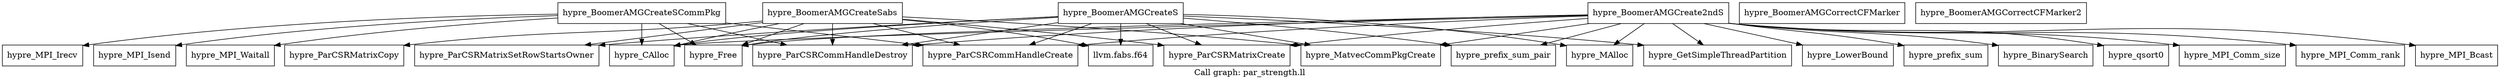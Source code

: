 digraph "Call graph: par_strength.ll" {
	label="Call graph: par_strength.ll";

	Node0x558f34615a30 [shape=record,label="{hypre_BoomerAMGCreateS}"];
	Node0x558f34615a30 -> Node0x558f34541af0;
	Node0x558f34615a30 -> Node0x558f3458bcd0;
	Node0x558f34615a30 -> Node0x558f34580d80;
	Node0x558f34615a30 -> Node0x558f345a1b50;
	Node0x558f34615a30 -> Node0x558f345c9ac0;
	Node0x558f34615a30 -> Node0x558f34584160;
	Node0x558f34615a30 -> Node0x558f345cd8b0;
	Node0x558f34615a30 -> Node0x558f345bd960;
	Node0x558f34615a30 -> Node0x558f345a84b0;
	Node0x558f34615a30 -> Node0x558f345b8350;
	Node0x558f34615a30 -> Node0x558f34544c20;
	Node0x558f34541af0 [shape=record,label="{hypre_ParCSRMatrixCreate}"];
	Node0x558f3458bcd0 [shape=record,label="{hypre_ParCSRMatrixSetRowStartsOwner}"];
	Node0x558f34580d80 [shape=record,label="{hypre_CAlloc}"];
	Node0x558f34584160 [shape=record,label="{hypre_MAlloc}"];
	Node0x558f34544c20 [shape=record,label="{hypre_MatvecCommPkgCreate}"];
	Node0x558f345b8350 [shape=record,label="{hypre_ParCSRCommHandleCreate}"];
	Node0x558f345a84b0 [shape=record,label="{hypre_ParCSRCommHandleDestroy}"];
	Node0x558f345a1b50 [shape=record,label="{hypre_Free}"];
	Node0x558f345bd960 [shape=record,label="{hypre_GetSimpleThreadPartition}"];
	Node0x558f345cd8b0 [shape=record,label="{llvm.fabs.f64}"];
	Node0x558f345c9ac0 [shape=record,label="{hypre_prefix_sum_pair}"];
	Node0x558f345c3b30 [shape=record,label="{hypre_BoomerAMGCreateSabs}"];
	Node0x558f345c3b30 -> Node0x558f34541af0;
	Node0x558f345c3b30 -> Node0x558f3458bcd0;
	Node0x558f345c3b30 -> Node0x558f34580d80;
	Node0x558f345c3b30 -> Node0x558f345a1b50;
	Node0x558f345c3b30 -> Node0x558f345cd8b0;
	Node0x558f345c3b30 -> Node0x558f345c2aa0;
	Node0x558f345c3b30 -> Node0x558f345a84b0;
	Node0x558f345c3b30 -> Node0x558f345b8350;
	Node0x558f345c3b30 -> Node0x558f34544c20;
	Node0x558f34603910 [shape=record,label="{hypre_MPI_Irecv}"];
	Node0x558f345fd520 [shape=record,label="{hypre_MPI_Isend}"];
	Node0x558f345fa8d0 [shape=record,label="{hypre_MPI_Waitall}"];
	Node0x558f34619d40 [shape=record,label="{hypre_BoomerAMGCreate2ndS}"];
	Node0x558f34619d40 -> Node0x558f34584160;
	Node0x558f34619d40 -> Node0x558f345a1b50;
	Node0x558f34619d40 -> Node0x558f346228a0;
	Node0x558f34619d40 -> Node0x558f3461fc60;
	Node0x558f34619d40 -> Node0x558f3461cd80;
	Node0x558f34619d40 -> Node0x558f34541af0;
	Node0x558f34619d40 -> Node0x558f345c9ac0;
	Node0x558f34619d40 -> Node0x558f345bd960;
	Node0x558f34619d40 -> Node0x558f34580d80;
	Node0x558f34619d40 -> Node0x558f34597fd0;
	Node0x558f34619d40 -> Node0x558f34627830;
	Node0x558f34619d40 -> Node0x558f34544c20;
	Node0x558f34619d40 -> Node0x558f3459a660;
	Node0x558f34619d40 -> Node0x558f345b8350;
	Node0x558f34619d40 -> Node0x558f345a84b0;
	Node0x558f34619d40 -> Node0x558f345a0e50;
	Node0x558f345c2aa0 [shape=record,label="{hypre_ParCSRMatrixCopy}"];
	Node0x558f345efa10 [shape=record,label="{hypre_BoomerAMGCreateSCommPkg}"];
	Node0x558f345efa10 -> Node0x558f34580d80;
	Node0x558f345efa10 -> Node0x558f345a1b50;
	Node0x558f345efa10 -> Node0x558f345a84b0;
	Node0x558f345efa10 -> Node0x558f345b8350;
	Node0x558f345efa10 -> Node0x558f345fa8d0;
	Node0x558f345efa10 -> Node0x558f345fd520;
	Node0x558f345efa10 -> Node0x558f34603910;
	Node0x558f346228a0 [shape=record,label="{hypre_MPI_Comm_size}"];
	Node0x558f3461fc60 [shape=record,label="{hypre_MPI_Comm_rank}"];
	Node0x558f3461cd80 [shape=record,label="{hypre_MPI_Bcast}"];
	Node0x558f34627830 [shape=record,label="{hypre_prefix_sum}"];
	Node0x558f345a0e50 [shape=record,label="{hypre_qsort0}"];
	Node0x558f3459a660 [shape=record,label="{hypre_BinarySearch}"];
	Node0x558f34597fd0 [shape=record,label="{hypre_LowerBound}"];
	Node0x558f34592f20 [shape=record,label="{hypre_BoomerAMGCorrectCFMarker}"];
	Node0x558f34615bc0 [shape=record,label="{hypre_BoomerAMGCorrectCFMarker2}"];
}
